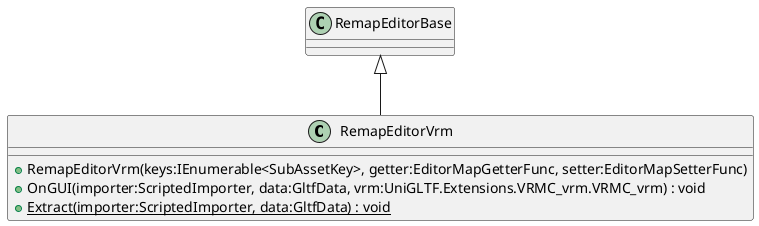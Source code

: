 @startuml
class RemapEditorVrm {
    + RemapEditorVrm(keys:IEnumerable<SubAssetKey>, getter:EditorMapGetterFunc, setter:EditorMapSetterFunc)
    + OnGUI(importer:ScriptedImporter, data:GltfData, vrm:UniGLTF.Extensions.VRMC_vrm.VRMC_vrm) : void
    + {static} Extract(importer:ScriptedImporter, data:GltfData) : void
}
RemapEditorBase <|-- RemapEditorVrm
@enduml
